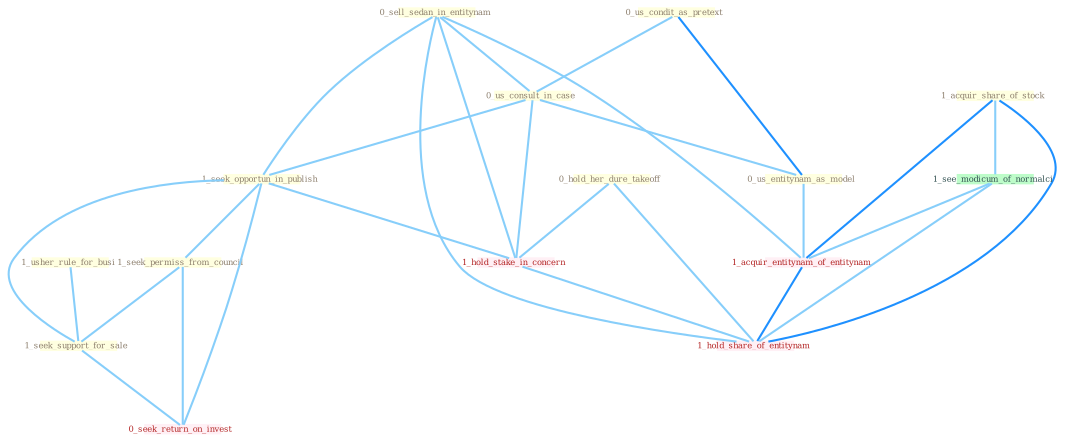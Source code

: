 Graph G{ 
    node
    [shape=polygon,style=filled,width=.5,height=.06,color="#BDFCC9",fixedsize=true,fontsize=4,
    fontcolor="#2f4f4f"];
    {node
    [color="#ffffe0", fontcolor="#8b7d6b"] "0_sell_sedan_in_entitynam " "0_us_condit_as_pretext " "0_us_consult_in_case " "0_hold_her_dure_takeoff " "1_seek_opportun_in_publish " "1_acquir_share_of_stock " "0_us_entitynam_as_model " "1_usher_rule_for_busi " "1_seek_permiss_from_council " "1_seek_support_for_sale "}
{node [color="#fff0f5", fontcolor="#b22222"] "1_hold_stake_in_concern " "0_seek_return_on_invest " "1_acquir_entitynam_of_entitynam " "1_hold_share_of_entitynam "}
edge [color="#B0E2FF"];

	"0_sell_sedan_in_entitynam " -- "0_us_consult_in_case " [w="1", color="#87cefa" ];
	"0_sell_sedan_in_entitynam " -- "1_seek_opportun_in_publish " [w="1", color="#87cefa" ];
	"0_sell_sedan_in_entitynam " -- "1_hold_stake_in_concern " [w="1", color="#87cefa" ];
	"0_sell_sedan_in_entitynam " -- "1_acquir_entitynam_of_entitynam " [w="1", color="#87cefa" ];
	"0_sell_sedan_in_entitynam " -- "1_hold_share_of_entitynam " [w="1", color="#87cefa" ];
	"0_us_condit_as_pretext " -- "0_us_consult_in_case " [w="1", color="#87cefa" ];
	"0_us_condit_as_pretext " -- "0_us_entitynam_as_model " [w="2", color="#1e90ff" , len=0.8];
	"0_us_consult_in_case " -- "1_seek_opportun_in_publish " [w="1", color="#87cefa" ];
	"0_us_consult_in_case " -- "0_us_entitynam_as_model " [w="1", color="#87cefa" ];
	"0_us_consult_in_case " -- "1_hold_stake_in_concern " [w="1", color="#87cefa" ];
	"0_hold_her_dure_takeoff " -- "1_hold_stake_in_concern " [w="1", color="#87cefa" ];
	"0_hold_her_dure_takeoff " -- "1_hold_share_of_entitynam " [w="1", color="#87cefa" ];
	"1_seek_opportun_in_publish " -- "1_seek_permiss_from_council " [w="1", color="#87cefa" ];
	"1_seek_opportun_in_publish " -- "1_seek_support_for_sale " [w="1", color="#87cefa" ];
	"1_seek_opportun_in_publish " -- "1_hold_stake_in_concern " [w="1", color="#87cefa" ];
	"1_seek_opportun_in_publish " -- "0_seek_return_on_invest " [w="1", color="#87cefa" ];
	"1_acquir_share_of_stock " -- "1_see_modicum_of_normalci " [w="1", color="#87cefa" ];
	"1_acquir_share_of_stock " -- "1_acquir_entitynam_of_entitynam " [w="2", color="#1e90ff" , len=0.8];
	"1_acquir_share_of_stock " -- "1_hold_share_of_entitynam " [w="2", color="#1e90ff" , len=0.8];
	"0_us_entitynam_as_model " -- "1_acquir_entitynam_of_entitynam " [w="1", color="#87cefa" ];
	"1_usher_rule_for_busi " -- "1_seek_support_for_sale " [w="1", color="#87cefa" ];
	"1_seek_permiss_from_council " -- "1_seek_support_for_sale " [w="1", color="#87cefa" ];
	"1_seek_permiss_from_council " -- "0_seek_return_on_invest " [w="1", color="#87cefa" ];
	"1_seek_support_for_sale " -- "0_seek_return_on_invest " [w="1", color="#87cefa" ];
	"1_hold_stake_in_concern " -- "1_hold_share_of_entitynam " [w="1", color="#87cefa" ];
	"1_see_modicum_of_normalci " -- "1_acquir_entitynam_of_entitynam " [w="1", color="#87cefa" ];
	"1_see_modicum_of_normalci " -- "1_hold_share_of_entitynam " [w="1", color="#87cefa" ];
	"1_acquir_entitynam_of_entitynam " -- "1_hold_share_of_entitynam " [w="2", color="#1e90ff" , len=0.8];
}